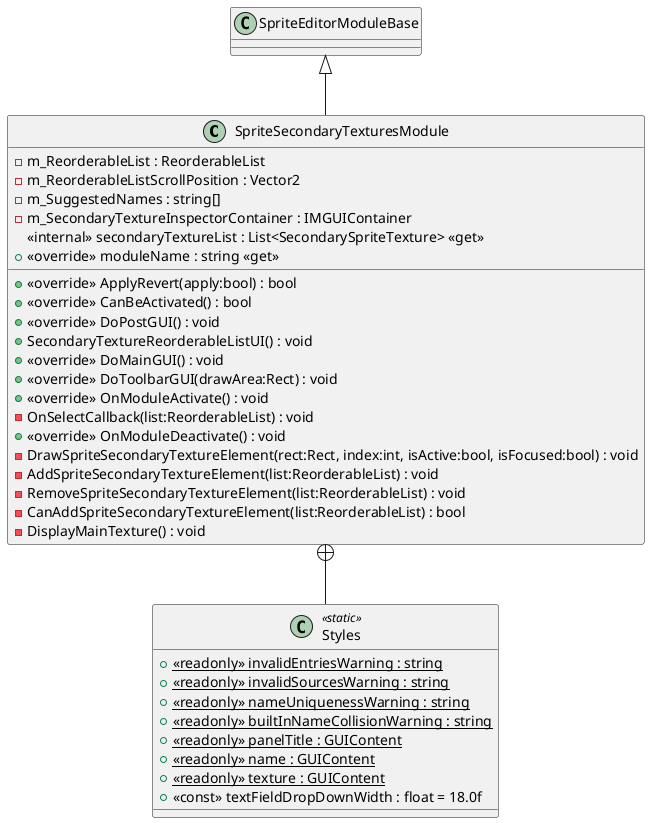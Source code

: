 @startuml
class SpriteSecondaryTexturesModule {
    - m_ReorderableList : ReorderableList
    - m_ReorderableListScrollPosition : Vector2
    - m_SuggestedNames : string[]
    - m_SecondaryTextureInspectorContainer : IMGUIContainer
    <<internal>> secondaryTextureList : List<SecondarySpriteTexture> <<get>>
    + <<override>> moduleName : string <<get>>
    + <<override>> ApplyRevert(apply:bool) : bool
    + <<override>> CanBeActivated() : bool
    + <<override>> DoPostGUI() : void
    + SecondaryTextureReorderableListUI() : void
    + <<override>> DoMainGUI() : void
    + <<override>> DoToolbarGUI(drawArea:Rect) : void
    + <<override>> OnModuleActivate() : void
    - OnSelectCallback(list:ReorderableList) : void
    + <<override>> OnModuleDeactivate() : void
    - DrawSpriteSecondaryTextureElement(rect:Rect, index:int, isActive:bool, isFocused:bool) : void
    - AddSpriteSecondaryTextureElement(list:ReorderableList) : void
    - RemoveSpriteSecondaryTextureElement(list:ReorderableList) : void
    - CanAddSpriteSecondaryTextureElement(list:ReorderableList) : bool
    - DisplayMainTexture() : void
}
class Styles <<static>> {
    + {static} <<readonly>> invalidEntriesWarning : string
    + {static} <<readonly>> invalidSourcesWarning : string
    + {static} <<readonly>> nameUniquenessWarning : string
    + {static} <<readonly>> builtInNameCollisionWarning : string
    + {static} <<readonly>> panelTitle : GUIContent
    + {static} <<readonly>> name : GUIContent
    + {static} <<readonly>> texture : GUIContent
    + <<const>> textFieldDropDownWidth : float = 18.0f
}
SpriteEditorModuleBase <|-- SpriteSecondaryTexturesModule
SpriteSecondaryTexturesModule +-- Styles
@enduml
